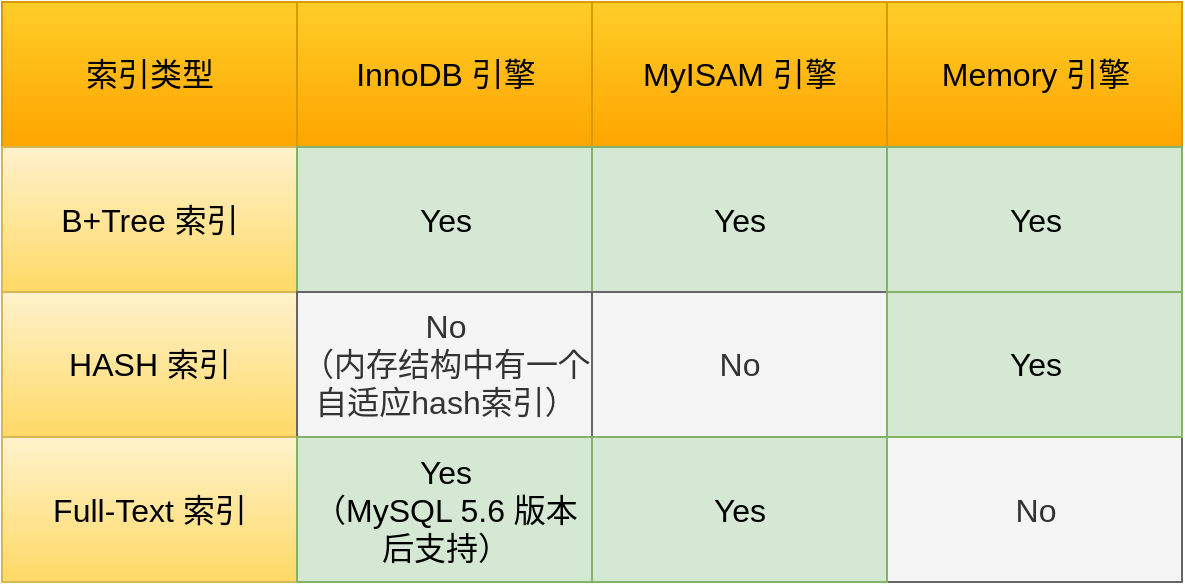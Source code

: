 <mxfile version="20.0.2" type="github">
  <diagram id="jBJSwnftDnE9K7OT6qKQ" name="Page-1">
    <mxGraphModel dx="1505" dy="640" grid="1" gridSize="10" guides="1" tooltips="1" connect="1" arrows="1" fold="1" page="1" pageScale="1" pageWidth="827" pageHeight="1169" math="0" shadow="0">
      <root>
        <mxCell id="0" />
        <mxCell id="1" parent="0" />
        <mxCell id="Cg3wJJousEzFNF6Ard0S-1" value="" style="group;fontSize=16;fillColor=#d5e8d4;strokeColor=#82b366;container=0;" parent="1" vertex="1" connectable="0">
          <mxGeometry x="160" y="240" width="590" height="290" as="geometry" />
        </mxCell>
        <mxCell id="68Gu6tD-6aWjOVKYj89t-1" value="索引类型" style="rounded=0;whiteSpace=wrap;html=1;fillColor=#ffcd28;gradientColor=#ffa500;strokeColor=#d79b00;fontSize=16;" parent="1" vertex="1">
          <mxGeometry x="160" y="240" width="147.5" height="72.5" as="geometry" />
        </mxCell>
        <mxCell id="68Gu6tD-6aWjOVKYj89t-3" value="InnoDB 引擎" style="rounded=0;whiteSpace=wrap;html=1;fillColor=#ffcd28;gradientColor=#ffa500;strokeColor=#d79b00;fontSize=16;" parent="1" vertex="1">
          <mxGeometry x="307.5" y="240" width="147.5" height="72.5" as="geometry" />
        </mxCell>
        <mxCell id="68Gu6tD-6aWjOVKYj89t-4" value="MyISAM 引擎" style="rounded=0;whiteSpace=wrap;html=1;fillColor=#ffcd28;gradientColor=#ffa500;strokeColor=#d79b00;fontSize=16;" parent="1" vertex="1">
          <mxGeometry x="455" y="240" width="147.5" height="72.5" as="geometry" />
        </mxCell>
        <mxCell id="68Gu6tD-6aWjOVKYj89t-5" value="Memory 引擎" style="rounded=0;whiteSpace=wrap;html=1;fillColor=#ffcd28;gradientColor=#ffa500;strokeColor=#d79b00;fontSize=16;" parent="1" vertex="1">
          <mxGeometry x="602.5" y="240" width="147.5" height="72.5" as="geometry" />
        </mxCell>
        <mxCell id="68Gu6tD-6aWjOVKYj89t-6" value="B+Tree 索引" style="rounded=0;whiteSpace=wrap;html=1;fillColor=#fff2cc;gradientColor=#ffd966;strokeColor=#d6b656;fontSize=16;" parent="1" vertex="1">
          <mxGeometry x="160" y="312.5" width="147.5" height="72.5" as="geometry" />
        </mxCell>
        <mxCell id="68Gu6tD-6aWjOVKYj89t-7" value="HASH 索引" style="rounded=0;whiteSpace=wrap;html=1;fillColor=#fff2cc;gradientColor=#ffd966;strokeColor=#d6b656;fontSize=16;" parent="1" vertex="1">
          <mxGeometry x="160" y="385" width="147.5" height="72.5" as="geometry" />
        </mxCell>
        <mxCell id="68Gu6tD-6aWjOVKYj89t-8" value="Full-Text 索引" style="rounded=0;whiteSpace=wrap;html=1;fillColor=#fff2cc;gradientColor=#ffd966;strokeColor=#d6b656;fontSize=16;" parent="1" vertex="1">
          <mxGeometry x="160" y="457.5" width="147.5" height="72.5" as="geometry" />
        </mxCell>
        <mxCell id="68Gu6tD-6aWjOVKYj89t-9" value="Yes" style="rounded=0;whiteSpace=wrap;html=1;fillColor=#d5e8d4;strokeColor=#82b366;fontSize=16;" parent="1" vertex="1">
          <mxGeometry x="307.5" y="312.5" width="147.5" height="72.5" as="geometry" />
        </mxCell>
        <mxCell id="68Gu6tD-6aWjOVKYj89t-10" value="Yes" style="rounded=0;whiteSpace=wrap;html=1;fillColor=#d5e8d4;strokeColor=#82b366;fontSize=16;" parent="1" vertex="1">
          <mxGeometry x="455" y="312.5" width="147.5" height="72.5" as="geometry" />
        </mxCell>
        <mxCell id="68Gu6tD-6aWjOVKYj89t-11" value="Yes" style="rounded=0;whiteSpace=wrap;html=1;fillColor=#d5e8d4;strokeColor=#82b366;fontSize=16;" parent="1" vertex="1">
          <mxGeometry x="602.5" y="312.5" width="147.5" height="72.5" as="geometry" />
        </mxCell>
        <mxCell id="68Gu6tD-6aWjOVKYj89t-12" value="No&lt;br&gt;（内存结构中有一个自适应hash索引）" style="rounded=0;whiteSpace=wrap;html=1;fillColor=#f5f5f5;fontColor=#333333;strokeColor=#666666;fontSize=16;" parent="1" vertex="1">
          <mxGeometry x="307.5" y="385" width="147.5" height="72.5" as="geometry" />
        </mxCell>
        <mxCell id="68Gu6tD-6aWjOVKYj89t-13" value="&lt;span style=&quot;color: rgb(0, 0, 0);&quot;&gt;Yes&lt;br&gt;（MySQL 5.6 版本后支持）&lt;/span&gt;" style="rounded=0;whiteSpace=wrap;html=1;fillColor=#d5e8d4;strokeColor=#82b366;fontSize=16;" parent="1" vertex="1">
          <mxGeometry x="307.5" y="457.5" width="147.5" height="72.5" as="geometry" />
        </mxCell>
        <mxCell id="68Gu6tD-6aWjOVKYj89t-14" value="No" style="rounded=0;whiteSpace=wrap;html=1;fillColor=#f5f5f5;fontColor=#333333;strokeColor=#666666;fontSize=16;" parent="1" vertex="1">
          <mxGeometry x="455" y="385" width="147.5" height="72.5" as="geometry" />
        </mxCell>
        <mxCell id="68Gu6tD-6aWjOVKYj89t-15" value="No" style="rounded=0;whiteSpace=wrap;html=1;fillColor=#f5f5f5;fontColor=#333333;strokeColor=#666666;fontSize=16;" parent="1" vertex="1">
          <mxGeometry x="602.5" y="457.5" width="147.5" height="72.5" as="geometry" />
        </mxCell>
        <mxCell id="68Gu6tD-6aWjOVKYj89t-16" value="Yes" style="rounded=0;whiteSpace=wrap;html=1;fillColor=#d5e8d4;strokeColor=#82b366;fontSize=16;" parent="1" vertex="1">
          <mxGeometry x="602.5" y="385" width="147.5" height="72.5" as="geometry" />
        </mxCell>
        <mxCell id="68Gu6tD-6aWjOVKYj89t-17" value="Yes" style="rounded=0;whiteSpace=wrap;html=1;fillColor=#d5e8d4;strokeColor=#82b366;fontSize=16;" parent="1" vertex="1">
          <mxGeometry x="455" y="457.5" width="147.5" height="72.5" as="geometry" />
        </mxCell>
      </root>
    </mxGraphModel>
  </diagram>
</mxfile>
